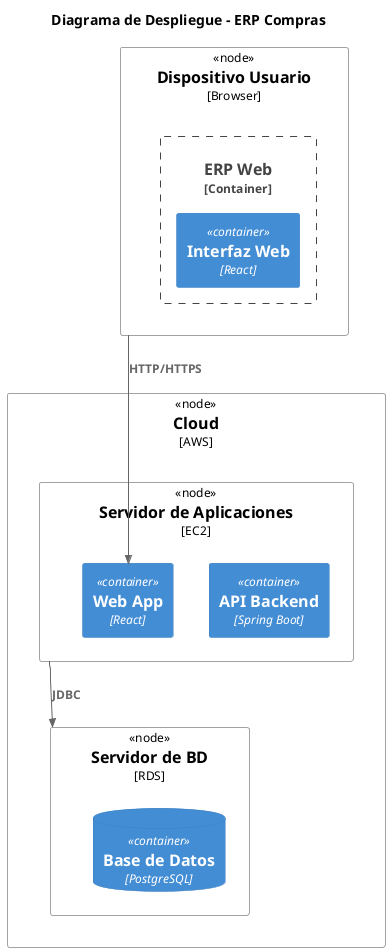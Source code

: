 @startuml Deployment
!include <C4/C4_Deployment>

title Diagrama de Despliegue - ERP Compras

Deployment_Node(cloud, "Cloud", "AWS") {
    Deployment_Node(appServer, "Servidor de Aplicaciones", "EC2") {
        Container(api, "API Backend", "Spring Boot")
        Container(web, "Web App", "React")
    }

    Deployment_Node(dbServer, "Servidor de BD", "RDS") {
        ContainerDb(db, "Base de Datos", "PostgreSQL")
    }
}

Deployment_Node(userDevice, "Dispositivo Usuario", "Browser") {
    Container_Boundary(userApp, "ERP Web") {
        Container(ui, "Interfaz Web", "React")
    }
}

Rel(userDevice, web, "HTTP/HTTPS")
Rel(appServer, dbServer, "JDBC")

@enduml
